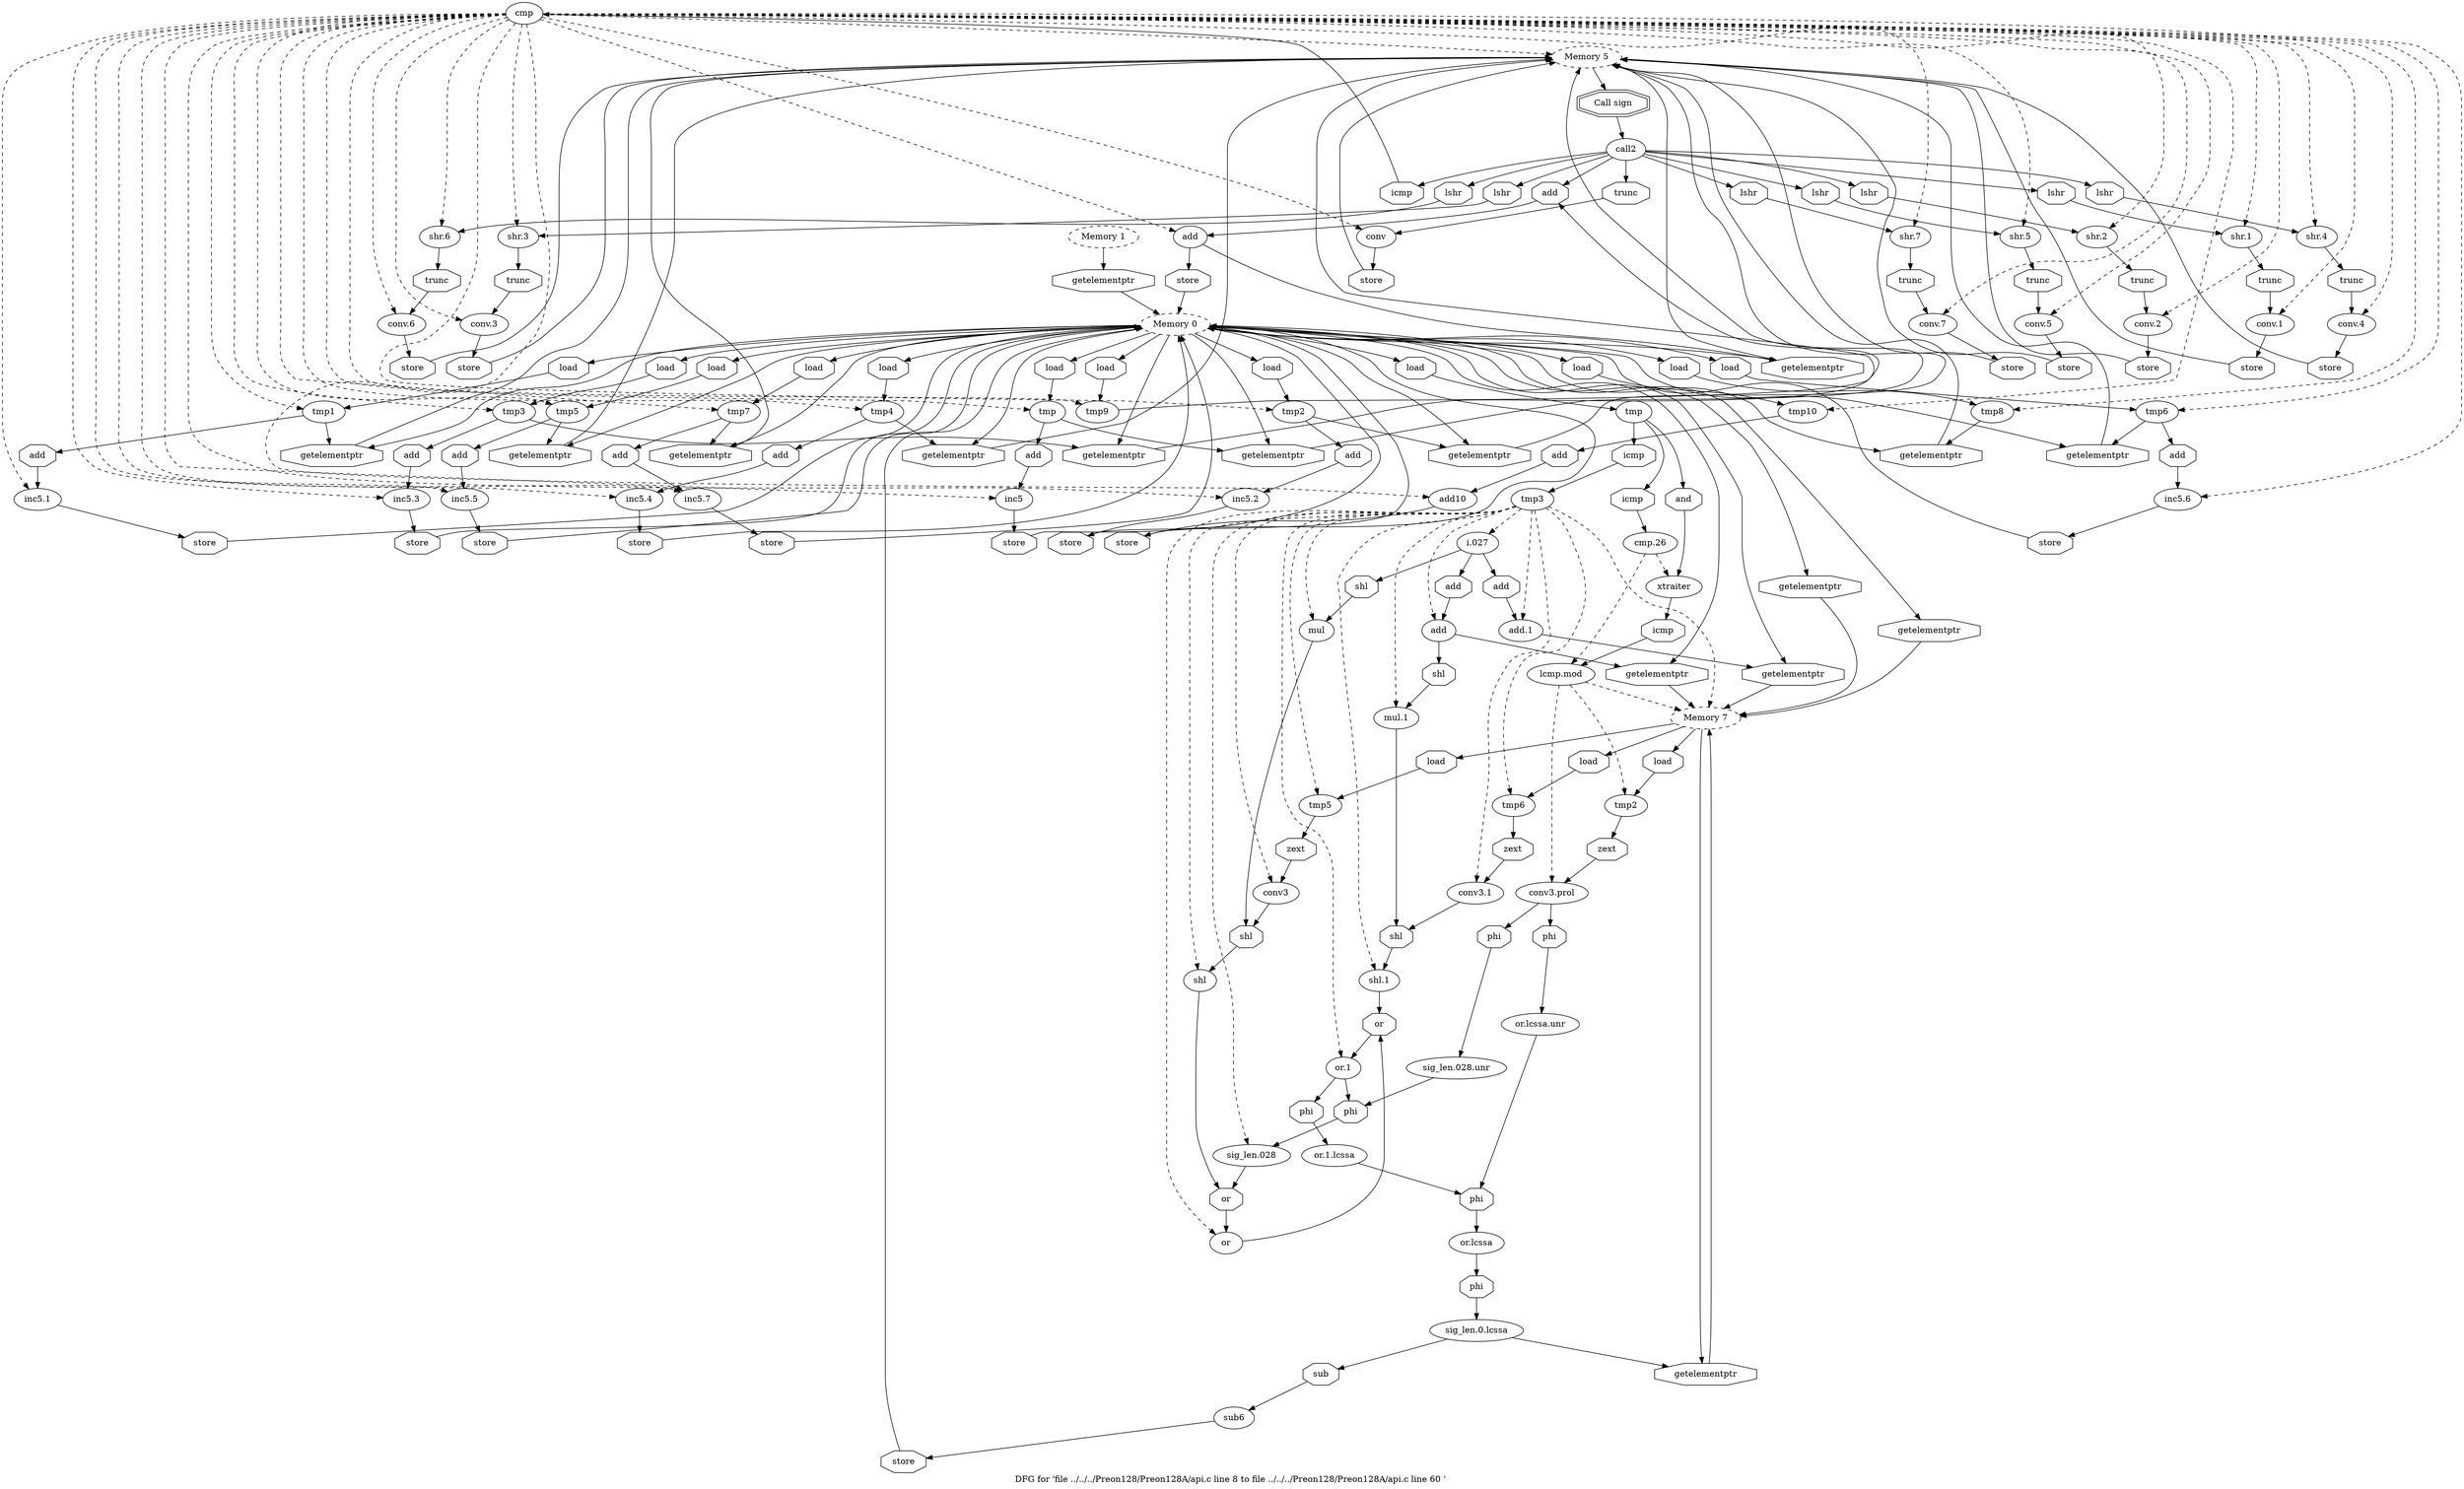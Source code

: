 digraph "DFG for 'file ../../../Preon128/Preon128A/api.c line 8 to file ../../../Preon128/Preon128A/api.c line 60 '  "{
label="DFG for 'file ../../../Preon128/Preon128A/api.c line 8 to file ../../../Preon128/Preon128A/api.c line 60 ' ";
node_3002[shape=ellipse,style=solid,label="cmp"]
node_2999[shape=ellipse,style=dashed,label="Memory 5"]
"node_3002"->"node_2999" [style=dashed]
node_3035[shape=ellipse,style=solid,label="shr.3"]
"node_3002"->"node_3035" [style=dashed]
node_3064[shape=ellipse,style=solid,label="inc5.5"]
"node_3002"->"node_3064" [style=dashed]
node_3069[shape=ellipse,style=solid,label="shr.6"]
"node_3002"->"node_3069" [style=dashed]
node_3071[shape=ellipse,style=solid,label="conv.6"]
"node_3002"->"node_3071" [style=dashed]
node_3062[shape=ellipse,style=solid,label="tmp5"]
"node_3002"->"node_3062" [style=dashed]
node_3058[shape=ellipse,style=solid,label="shr.5"]
"node_3002"->"node_3058" [style=dashed]
node_3073[shape=ellipse,style=solid,label="tmp6"]
"node_3002"->"node_3073" [style=dashed]
node_3030[shape=ellipse,style=solid,label="inc5.2"]
"node_3002"->"node_3030" [style=dashed]
node_3026[shape=ellipse,style=solid,label="conv.2"]
"node_3002"->"node_3026" [style=dashed]
node_3075[shape=ellipse,style=solid,label="inc5.6"]
"node_3002"->"node_3075" [style=dashed]
node_3080[shape=ellipse,style=solid,label="shr.7"]
"node_3002"->"node_3080" [style=dashed]
node_3051[shape=ellipse,style=solid,label="tmp4"]
"node_3002"->"node_3051" [style=dashed]
node_3082[shape=ellipse,style=solid,label="conv.7"]
"node_3002"->"node_3082" [style=dashed]
node_3084[shape=ellipse,style=solid,label="tmp7"]
"node_3002"->"node_3084" [style=dashed]
node_3086[shape=ellipse,style=solid,label="inc5.7"]
"node_3002"->"node_3086" [style=dashed]
node_3008[shape=ellipse,style=solid,label="inc5"]
"node_3002"->"node_3008" [style=dashed]
node_3091[shape=ellipse,style=solid,label="tmp8"]
"node_3002"->"node_3091" [style=dashed]
node_3040[shape=ellipse,style=solid,label="tmp3"]
"node_3002"->"node_3040" [style=dashed]
node_3094[shape=ellipse,style=solid,label="tmp9"]
"node_3002"->"node_3094" [style=dashed]
node_3006[shape=ellipse,style=solid,label="tmp"]
"node_3002"->"node_3006" [style=dashed]
node_3024[shape=ellipse,style=solid,label="shr.2"]
"node_3002"->"node_3024" [style=dashed]
node_3037[shape=ellipse,style=solid,label="conv.3"]
"node_3002"->"node_3037" [style=dashed]
node_3096[shape=ellipse,style=solid,label="add"]
"node_3002"->"node_3096" [style=dashed]
node_3004[shape=ellipse,style=solid,label="conv"]
"node_3002"->"node_3004" [style=dashed]
node_3042[shape=ellipse,style=solid,label="inc5.3"]
"node_3002"->"node_3042" [style=dashed]
node_3015[shape=ellipse,style=solid,label="conv.1"]
"node_3002"->"node_3015" [style=dashed]
node_3100[shape=ellipse,style=solid,label="tmp10"]
"node_3002"->"node_3100" [style=dashed]
node_3102[shape=ellipse,style=solid,label="add10"]
"node_3002"->"node_3102" [style=dashed]
node_3013[shape=ellipse,style=solid,label="shr.1"]
"node_3002"->"node_3013" [style=dashed]
node_3019[shape=ellipse,style=solid,label="inc5.1"]
"node_3002"->"node_3019" [style=dashed]
node_3047[shape=ellipse,style=solid,label="shr.4"]
"node_3002"->"node_3047" [style=dashed]
node_3028[shape=ellipse,style=solid,label="tmp2"]
"node_3002"->"node_3028" [style=dashed]
node_3017[shape=ellipse,style=solid,label="tmp1"]
"node_3002"->"node_3017" [style=dashed]
node_3049[shape=ellipse,style=solid,label="conv.4"]
"node_3002"->"node_3049" [style=dashed]
node_3060[shape=ellipse,style=solid,label="conv.5"]
"node_3002"->"node_3060" [style=dashed]
node_3053[shape=ellipse,style=solid,label="inc5.4"]
"node_3002"->"node_3053" [style=dashed]
node_3001[shape=doubleoctagon,style=solid,label="Call sign"]
node_3000[shape=ellipse,style=solid,label="call2"]
"node_3001"->"node_3000"
node_3070[shape=octagon,style=solid,label="lshr"]
"node_3000"->"node_3070"
node_3081[shape=octagon,style=solid,label="lshr"]
"node_3000"->"node_3081"
node_3003[shape=octagon,style=solid,label="icmp"]
"node_3000"->"node_3003"
node_3036[shape=octagon,style=solid,label="lshr"]
"node_3000"->"node_3036"
node_3059[shape=octagon,style=solid,label="lshr"]
"node_3000"->"node_3059"
node_3005[shape=octagon,style=solid,label="trunc"]
"node_3000"->"node_3005"
node_3097[shape=octagon,style=solid,label="add"]
"node_3000"->"node_3097"
node_3025[shape=octagon,style=solid,label="lshr"]
"node_3000"->"node_3025"
node_3014[shape=octagon,style=solid,label="lshr"]
"node_3000"->"node_3014"
node_3048[shape=octagon,style=solid,label="lshr"]
"node_3000"->"node_3048"
"node_2999"->"node_3001"
node_2998[shape=octagon,style=solid,label="getelementptr"]
node_2997[shape=ellipse,style=dashed,label="Memory 0"]
"node_2998"->"node_2997"
node_3022[shape=octagon,style=solid,label="getelementptr"]
"node_2997"->"node_3022"
node_3063[shape=octagon,style=solid,label="load"]
"node_2997"->"node_3063"
node_3041[shape=octagon,style=solid,label="load"]
"node_2997"->"node_3041"
node_3052[shape=octagon,style=solid,label="load"]
"node_2997"->"node_3052"
node_3067[shape=octagon,style=solid,label="getelementptr"]
"node_2997"->"node_3067"
node_3033[shape=octagon,style=solid,label="getelementptr"]
"node_2997"->"node_3033"
node_3074[shape=octagon,style=solid,label="load"]
"node_2997"->"node_3074"
node_3078[shape=octagon,style=solid,label="getelementptr"]
"node_2997"->"node_3078"
node_3134[shape=octagon,style=solid,label="getelementptr"]
"node_2997"->"node_3134"
node_3105[shape=octagon,style=solid,label="load"]
"node_2997"->"node_3105"
node_3056[shape=octagon,style=solid,label="getelementptr"]
"node_2997"->"node_3056"
node_3018[shape=octagon,style=solid,label="load"]
"node_2997"->"node_3018"
node_3085[shape=octagon,style=solid,label="load"]
"node_2997"->"node_3085"
node_3150[shape=octagon,style=solid,label="getelementptr"]
"node_2997"->"node_3150"
node_3007[shape=octagon,style=solid,label="load"]
"node_2997"->"node_3007"
node_3089[shape=octagon,style=solid,label="getelementptr"]
"node_2997"->"node_3089"
node_3092[shape=octagon,style=solid,label="load"]
"node_2997"->"node_3092"
node_3093[shape=octagon,style=solid,label="getelementptr"]
"node_2997"->"node_3093"
node_3095[shape=octagon,style=solid,label="load"]
"node_2997"->"node_3095"
node_3159[shape=octagon,style=solid,label="getelementptr"]
"node_2997"->"node_3159"
node_3011[shape=octagon,style=solid,label="getelementptr"]
"node_2997"->"node_3011"
node_3113[shape=octagon,style=solid,label="getelementptr"]
"node_2997"->"node_3113"
node_3099[shape=octagon,style=solid,label="getelementptr"]
"node_2997"->"node_3099"
node_3101[shape=octagon,style=solid,label="load"]
"node_2997"->"node_3101"
node_3045[shape=octagon,style=solid,label="getelementptr"]
"node_2997"->"node_3045"
node_3029[shape=octagon,style=solid,label="load"]
"node_2997"->"node_3029"
node_2996[shape=ellipse,style=dashed,label="Memory 1"]
"node_2996"->"node_2998"
node_3038[shape=octagon,style=solid,label="trunc"]
"node_3035"->"node_3038"
"node_3022"->"node_2999"
node_3023[shape=octagon,style=solid,label="store"]
"node_3023"->"node_2999"
node_3125[shape=octagon,style=solid,label="phi"]
node_3124[shape=ellipse,style=solid,label="or.1.lcssa"]
"node_3125"->"node_3124"
node_3126[shape=ellipse,style=solid,label="or.1"]
"node_3126"->"node_3125"
node_3154[shape=octagon,style=solid,label="phi"]
"node_3126"->"node_3154"
node_3117[shape=octagon,style=solid,label="zext"]
node_3116[shape=ellipse,style=solid,label="conv3.prol"]
"node_3117"->"node_3116"
node_3118[shape=ellipse,style=solid,label="or.lcssa.unr"]
node_3156[shape=octagon,style=solid,label="phi"]
"node_3118"->"node_3156"
"node_3063"->"node_3062"
node_3066[shape=octagon,style=solid,label="store"]
"node_3064"->"node_3066"
node_3065[shape=octagon,style=solid,label="add"]
"node_3065"->"node_3064"
"node_3066"->"node_2997"
"node_3041"->"node_3040"
node_3016[shape=octagon,style=solid,label="trunc"]
"node_3016"->"node_3015"
"node_3052"->"node_3051"
"node_3067"->"node_2999"
node_3068[shape=octagon,style=solid,label="store"]
"node_3068"->"node_2999"
node_3072[shape=octagon,style=solid,label="trunc"]
"node_3069"->"node_3072"
"node_3070"->"node_3069"
node_3046[shape=octagon,style=solid,label="store"]
"node_3046"->"node_2999"
node_3153[shape=ellipse,style=solid,label="sig_len.028"]
node_3143[shape=octagon,style=solid,label="or"]
"node_3153"->"node_3143"
"node_3154"->"node_3153"
node_3079[shape=octagon,style=solid,label="store"]
"node_3071"->"node_3079"
"node_3072"->"node_3071"
node_3061[shape=octagon,style=solid,label="trunc"]
"node_3061"->"node_3060"
"node_3062"->"node_3065"
"node_3062"->"node_3067"
node_3044[shape=octagon,style=solid,label="store"]
"node_3044"->"node_2997"
"node_3058"->"node_3061"
"node_3033"->"node_2999"
node_3076[shape=octagon,style=solid,label="add"]
"node_3073"->"node_3076"
"node_3073"->"node_3078"
"node_3074"->"node_3073"
node_3032[shape=octagon,style=solid,label="store"]
"node_3030"->"node_3032"
node_3034[shape=octagon,style=solid,label="store"]
"node_3026"->"node_3034"
node_3157[shape=ellipse,style=solid,label="sig_len.0.lcssa"]
node_3163[shape=octagon,style=solid,label="getelementptr"]
"node_3157"->"node_3163"
node_3161[shape=octagon,style=solid,label="sub"]
"node_3157"->"node_3161"
node_3158[shape=octagon,style=solid,label="phi"]
"node_3158"->"node_3157"
node_3147[shape=octagon,style=solid,label="zext"]
node_3146[shape=ellipse,style=solid,label="conv3"]
"node_3147"->"node_3146"
node_3148[shape=ellipse,style=solid,label="tmp5"]
"node_3148"->"node_3147"
node_3021[shape=octagon,style=solid,label="store"]
"node_3021"->"node_2997"
node_3077[shape=octagon,style=solid,label="store"]
"node_3075"->"node_3077"
"node_3076"->"node_3075"
"node_3077"->"node_2997"
"node_3078"->"node_2999"
node_3133[shape=octagon,style=solid,label="load"]
node_3132[shape=ellipse,style=solid,label="tmp6"]
"node_3133"->"node_3132"
node_3112[shape=ellipse,style=dashed,label="Memory 7"]
"node_3134"->"node_3112"
node_3131[shape=octagon,style=solid,label="zext"]
node_3130[shape=ellipse,style=solid,label="conv3.1"]
"node_3131"->"node_3130"
"node_3132"->"node_3131"
node_3139[shape=octagon,style=solid,label="shl"]
node_3138[shape=ellipse,style=solid,label="mul.1"]
"node_3139"->"node_3138"
node_3140[shape=ellipse,style=solid,label="add"]
"node_3140"->"node_3139"
"node_3140"->"node_3150"
node_3027[shape=octagon,style=solid,label="trunc"]
"node_3027"->"node_3026"
"node_3079"->"node_2999"
node_3083[shape=octagon,style=solid,label="trunc"]
"node_3080"->"node_3083"
"node_3051"->"node_3056"
node_3054[shape=octagon,style=solid,label="add"]
"node_3051"->"node_3054"
node_3104[shape=ellipse,style=solid,label="tmp"]
"node_3105"->"node_3104"
node_3106[shape=ellipse,style=solid,label="cmp.26"]
node_3108[shape=ellipse,style=solid,label="xtraiter"]
"node_3106"->"node_3108" [style=dashed]
node_3110[shape=ellipse,style=solid,label="lcmp.mod"]
"node_3106"->"node_3110" [style=dashed]
"node_3056"->"node_2999"
node_3155[shape=ellipse,style=solid,label="or.lcssa"]
"node_3155"->"node_3158"
"node_3156"->"node_3155"
"node_3018"->"node_3017"
"node_3081"->"node_3080"
node_3090[shape=octagon,style=solid,label="store"]
"node_3082"->"node_3090"
node_3031[shape=octagon,style=solid,label="add"]
"node_3031"->"node_3030"
"node_3003"->"node_3002"
"node_3083"->"node_3082"
node_3087[shape=octagon,style=solid,label="add"]
"node_3084"->"node_3087"
"node_3084"->"node_3089"
"node_3085"->"node_3084"
node_3088[shape=octagon,style=solid,label="store"]
"node_3086"->"node_3088"
node_3010[shape=octagon,style=solid,label="store"]
"node_3010"->"node_2997"
"node_3036"->"node_3035"
node_3039[shape=octagon,style=solid,label="store"]
"node_3039"->"node_2997"
"node_3087"->"node_3086"
"node_3088"->"node_2997"
node_3119[shape=octagon,style=solid,label="phi"]
"node_3119"->"node_3118"
node_3120[shape=ellipse,style=solid,label="sig_len.028.unr"]
"node_3120"->"node_3154"
node_3009[shape=octagon,style=solid,label="add"]
"node_3009"->"node_3008"
node_3149[shape=octagon,style=solid,label="load"]
"node_3149"->"node_3148"
"node_3150"->"node_3112"
"node_3008"->"node_3010"
"node_3059"->"node_3058"
"node_3007"->"node_3006"
"node_3089"->"node_2999"
"node_3090"->"node_2999"
"node_3091"->"node_3093"
"node_3092"->"node_3091"
node_3020[shape=octagon,style=solid,label="add"]
"node_3020"->"node_3019"
node_3043[shape=octagon,style=solid,label="add"]
"node_3040"->"node_3043"
"node_3040"->"node_3045"
"node_3043"->"node_3042"
"node_3054"->"node_3053"
node_3055[shape=octagon,style=solid,label="store"]
"node_3055"->"node_2997"
node_3137[shape=ellipse,style=solid,label="i.027"]
node_3136[shape=octagon,style=solid,label="add"]
"node_3137"->"node_3136"
node_3152[shape=octagon,style=solid,label="shl"]
"node_3137"->"node_3152"
node_3141[shape=octagon,style=solid,label="add"]
"node_3137"->"node_3141"
node_3129[shape=octagon,style=solid,label="shl"]
"node_3138"->"node_3129"
node_3107[shape=octagon,style=solid,label="icmp"]
"node_3107"->"node_3106"
node_3111[shape=octagon,style=solid,label="icmp"]
"node_3108"->"node_3111"
node_3135[shape=ellipse,style=solid,label="add.1"]
"node_3135"->"node_3134"
"node_3136"->"node_3135"
node_3151[shape=ellipse,style=solid,label="mul"]
node_3145[shape=octagon,style=solid,label="shl"]
"node_3151"->"node_3145"
"node_3152"->"node_3151"
"node_3093"->"node_2999"
"node_3094"->"node_3097"
"node_3006"->"node_3009"
"node_3006"->"node_3011"
node_3127[shape=octagon,style=solid,label="or"]
"node_3127"->"node_3126"
node_3128[shape=ellipse,style=solid,label="shl.1"]
"node_3128"->"node_3127"
"node_3024"->"node_3027"
"node_3005"->"node_3004"
"node_3037"->"node_3046"
"node_3095"->"node_3094"
node_3098[shape=octagon,style=solid,label="store"]
"node_3096"->"node_3098"
"node_3096"->"node_3099"
node_3012[shape=octagon,style=solid,label="store"]
"node_3004"->"node_3012"
"node_3159"->"node_3112"
node_3160[shape=ellipse,style=solid,label="sub6"]
node_3162[shape=octagon,style=solid,label="store"]
"node_3160"->"node_3162"
"node_3011"->"node_2999"
node_3121[shape=octagon,style=solid,label="phi"]
"node_3121"->"node_3120"
node_3122[shape=ellipse,style=solid,label="tmp3"]
"node_3122"->"node_3126" [style=dashed]
"node_3122"->"node_3153" [style=dashed]
"node_3122"->"node_3148" [style=dashed]
"node_3122"->"node_3132" [style=dashed]
"node_3122"->"node_3140" [style=dashed]
"node_3122"->"node_3137" [style=dashed]
"node_3122"->"node_3138" [style=dashed]
"node_3122"->"node_3135" [style=dashed]
"node_3122"->"node_3151" [style=dashed]
"node_3122"->"node_3128" [style=dashed]
"node_3122"->"node_3130" [style=dashed]
node_3142[shape=ellipse,style=solid,label="or"]
"node_3122"->"node_3142" [style=dashed]
node_3144[shape=ellipse,style=solid,label="shl"]
"node_3122"->"node_3144" [style=dashed]
"node_3122"->"node_3112" [style=dashed]
"node_3122"->"node_3146" [style=dashed]
"node_3042"->"node_3044"
"node_3015"->"node_3023"
"node_3032"->"node_2997"
"node_3113"->"node_3112"
node_3114[shape=ellipse,style=solid,label="tmp2"]
"node_3114"->"node_3117"
node_3057[shape=octagon,style=solid,label="store"]
"node_3057"->"node_2999"
"node_3097"->"node_3096"
"node_3098"->"node_2997"
node_3115[shape=octagon,style=solid,label="load"]
"node_3115"->"node_3114"
"node_3116"->"node_3119"
"node_3116"->"node_3121"
"node_3025"->"node_3024"
"node_3129"->"node_3128"
"node_3130"->"node_3129"
"node_3099"->"node_2999"
node_3103[shape=octagon,style=solid,label="add"]
"node_3100"->"node_3103"
"node_3101"->"node_3100"
"node_3102"->"node_3039"
node_3050[shape=octagon,style=solid,label="trunc"]
"node_3050"->"node_3049"
"node_3163"->"node_3112"
"node_3141"->"node_3140"
"node_3142"->"node_3127"
"node_3014"->"node_3013"
"node_3013"->"node_3016"
"node_3019"->"node_3021"
"node_3047"->"node_3050"
"node_3048"->"node_3047"
"node_3028"->"node_3033"
"node_3028"->"node_3031"
node_3123[shape=octagon,style=solid,label="icmp"]
"node_3123"->"node_3122"
"node_3124"->"node_3156"
node_3109[shape=octagon,style=solid,label="and"]
"node_3109"->"node_3108"
"node_3110"->"node_3114" [style=dashed]
"node_3110"->"node_3116" [style=dashed]
"node_3110"->"node_3112" [style=dashed]
"node_3012"->"node_2999"
"node_3034"->"node_2999"
"node_3017"->"node_3022"
"node_3017"->"node_3020"
"node_3143"->"node_3142"
"node_3144"->"node_3143"
"node_3038"->"node_3037"
"node_3049"->"node_3057"
"node_3045"->"node_2999"
"node_3060"->"node_3068"
"node_3029"->"node_3028"
"node_3053"->"node_3055"
"node_3111"->"node_3110"
"node_3112"->"node_3133"
"node_3112"->"node_3149"
"node_3112"->"node_3115"
"node_3112"->"node_3163"
"node_3145"->"node_3144"
"node_3146"->"node_3145"
"node_3103"->"node_3102"
"node_3104"->"node_3107"
"node_3104"->"node_3123"
"node_3104"->"node_3109"
"node_3161"->"node_3160"
"node_3162"->"node_2997"
}

